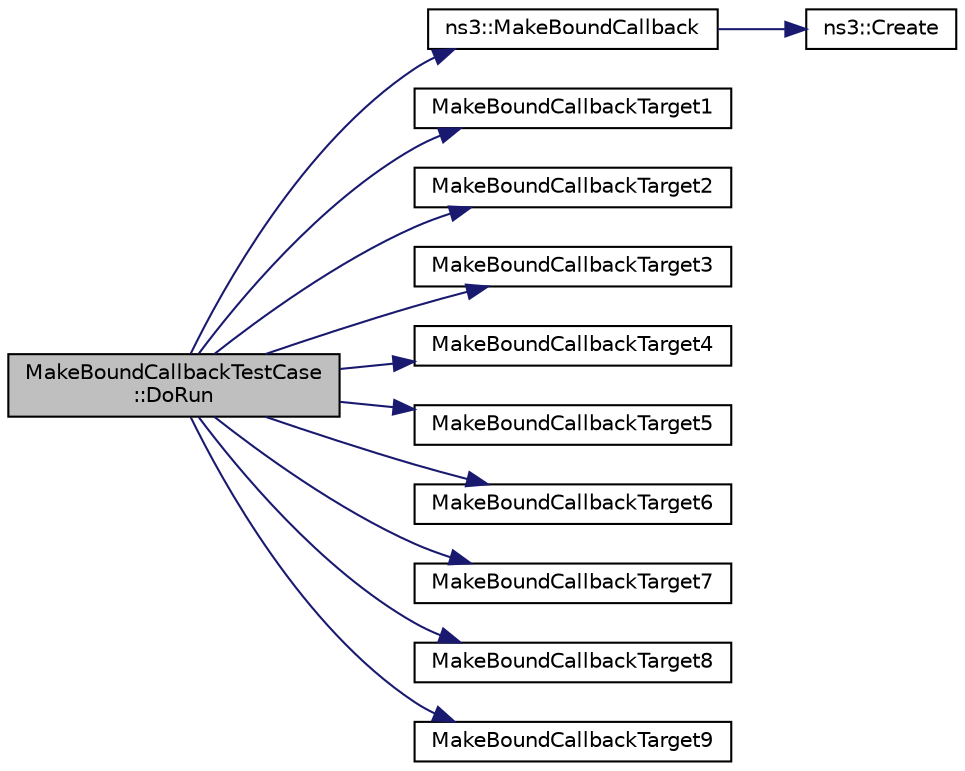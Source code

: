 digraph "MakeBoundCallbackTestCase::DoRun"
{
 // LATEX_PDF_SIZE
  edge [fontname="Helvetica",fontsize="10",labelfontname="Helvetica",labelfontsize="10"];
  node [fontname="Helvetica",fontsize="10",shape=record];
  rankdir="LR";
  Node1 [label="MakeBoundCallbackTestCase\l::DoRun",height=0.2,width=0.4,color="black", fillcolor="grey75", style="filled", fontcolor="black",tooltip="Implementation to actually run this TestCase."];
  Node1 -> Node2 [color="midnightblue",fontsize="10",style="solid",fontname="Helvetica"];
  Node2 [label="ns3::MakeBoundCallback",height=0.2,width=0.4,color="black", fillcolor="white", style="filled",URL="$group__makeboundcallback.html#ga1725d6362e6065faa0709f7c93f8d770",tooltip="Make Callbacks with one bound argument."];
  Node2 -> Node3 [color="midnightblue",fontsize="10",style="solid",fontname="Helvetica"];
  Node3 [label="ns3::Create",height=0.2,width=0.4,color="black", fillcolor="white", style="filled",URL="$group__ptr.html#ga086d8d4a76485a155f0408b85dcebede",tooltip="Create class instances by constructors with varying numbers of arguments and return them by Ptr."];
  Node1 -> Node4 [color="midnightblue",fontsize="10",style="solid",fontname="Helvetica"];
  Node4 [label="MakeBoundCallbackTarget1",height=0.2,width=0.4,color="black", fillcolor="white", style="filled",URL="$callback-test-suite_8cc.html#af2a65c75c04ccf8189d0b888395a6f32",tooltip=" "];
  Node1 -> Node5 [color="midnightblue",fontsize="10",style="solid",fontname="Helvetica"];
  Node5 [label="MakeBoundCallbackTarget2",height=0.2,width=0.4,color="black", fillcolor="white", style="filled",URL="$callback-test-suite_8cc.html#a5b37e6377261ecf9c70641469e538700",tooltip=" "];
  Node1 -> Node6 [color="midnightblue",fontsize="10",style="solid",fontname="Helvetica"];
  Node6 [label="MakeBoundCallbackTarget3",height=0.2,width=0.4,color="black", fillcolor="white", style="filled",URL="$callback-test-suite_8cc.html#a8748da9abbffd91eee6535b35fd616c9",tooltip=" "];
  Node1 -> Node7 [color="midnightblue",fontsize="10",style="solid",fontname="Helvetica"];
  Node7 [label="MakeBoundCallbackTarget4",height=0.2,width=0.4,color="black", fillcolor="white", style="filled",URL="$callback-test-suite_8cc.html#a87609ce803be4cfed07341253cfbe729",tooltip=" "];
  Node1 -> Node8 [color="midnightblue",fontsize="10",style="solid",fontname="Helvetica"];
  Node8 [label="MakeBoundCallbackTarget5",height=0.2,width=0.4,color="black", fillcolor="white", style="filled",URL="$callback-test-suite_8cc.html#a1a26b4dbf16e2882ca73896878a6e743",tooltip=" "];
  Node1 -> Node9 [color="midnightblue",fontsize="10",style="solid",fontname="Helvetica"];
  Node9 [label="MakeBoundCallbackTarget6",height=0.2,width=0.4,color="black", fillcolor="white", style="filled",URL="$callback-test-suite_8cc.html#a763e49a4c1a91bb41e8c3754289aa029",tooltip=" "];
  Node1 -> Node10 [color="midnightblue",fontsize="10",style="solid",fontname="Helvetica"];
  Node10 [label="MakeBoundCallbackTarget7",height=0.2,width=0.4,color="black", fillcolor="white", style="filled",URL="$callback-test-suite_8cc.html#a5baa7e1ee1f068893c97a20f2bbc2d97",tooltip=" "];
  Node1 -> Node11 [color="midnightblue",fontsize="10",style="solid",fontname="Helvetica"];
  Node11 [label="MakeBoundCallbackTarget8",height=0.2,width=0.4,color="black", fillcolor="white", style="filled",URL="$callback-test-suite_8cc.html#a3b2c793123d3f609d4e1eeee965dac5c",tooltip=" "];
  Node1 -> Node12 [color="midnightblue",fontsize="10",style="solid",fontname="Helvetica"];
  Node12 [label="MakeBoundCallbackTarget9",height=0.2,width=0.4,color="black", fillcolor="white", style="filled",URL="$callback-test-suite_8cc.html#aac4d508c598787e6bd71ba6323d3b8f3",tooltip=" "];
}
